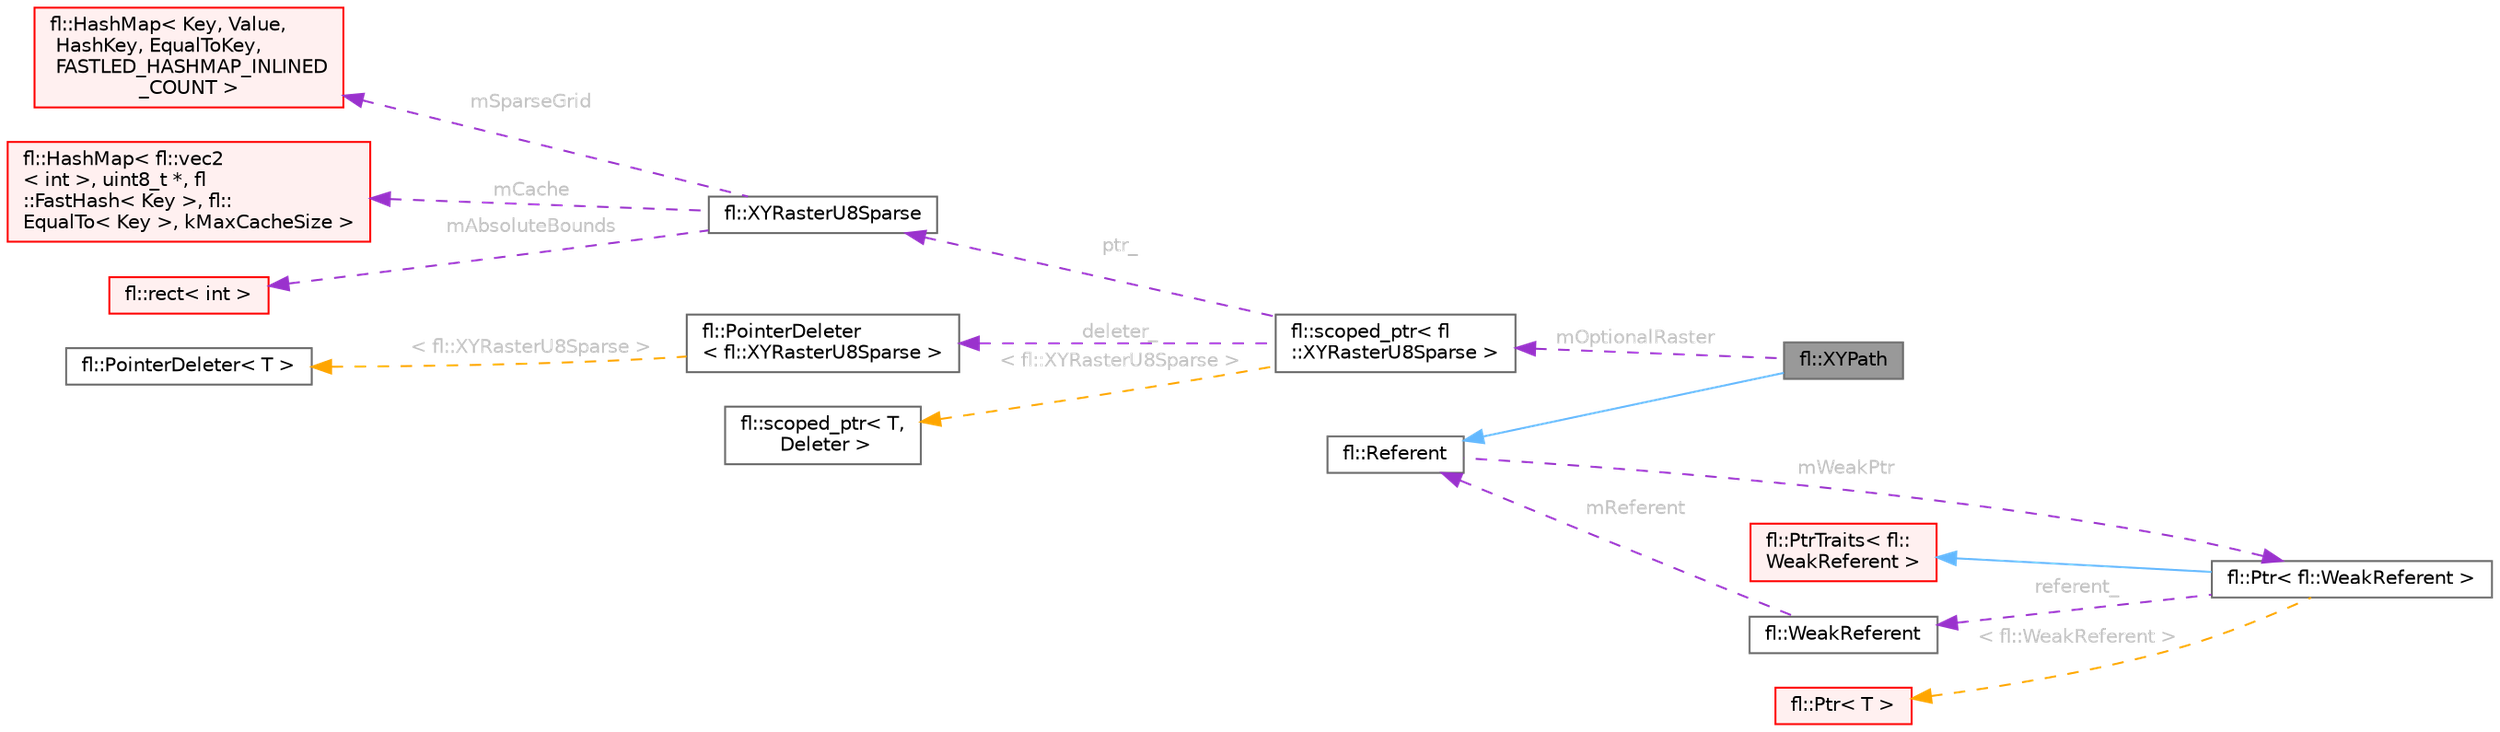 digraph "fl::XYPath"
{
 // INTERACTIVE_SVG=YES
 // LATEX_PDF_SIZE
  bgcolor="transparent";
  edge [fontname=Helvetica,fontsize=10,labelfontname=Helvetica,labelfontsize=10];
  node [fontname=Helvetica,fontsize=10,shape=box,height=0.2,width=0.4];
  rankdir="LR";
  Node1 [id="Node000001",label="fl::XYPath",height=0.2,width=0.4,color="gray40", fillcolor="grey60", style="filled", fontcolor="black",tooltip=" "];
  Node2 -> Node1 [id="edge1_Node000001_Node000002",dir="back",color="steelblue1",style="solid",tooltip=" "];
  Node2 [id="Node000002",label="fl::Referent",height=0.2,width=0.4,color="gray40", fillcolor="white", style="filled",URL="$d6/d16/classfl_1_1_referent.html",tooltip=" "];
  Node3 -> Node2 [id="edge2_Node000002_Node000003",dir="back",color="darkorchid3",style="dashed",tooltip=" ",label=" mWeakPtr",fontcolor="grey" ];
  Node3 [id="Node000003",label="fl::Ptr\< fl::WeakReferent \>",height=0.2,width=0.4,color="gray40", fillcolor="white", style="filled",URL="$d1/d56/classfl_1_1_ptr.html",tooltip=" "];
  Node4 -> Node3 [id="edge3_Node000003_Node000004",dir="back",color="steelblue1",style="solid",tooltip=" "];
  Node4 [id="Node000004",label="fl::PtrTraits\< fl::\lWeakReferent \>",height=0.2,width=0.4,color="red", fillcolor="#FFF0F0", style="filled",URL="$da/d84/classfl_1_1_ptr_traits.html",tooltip=" "];
  Node6 -> Node3 [id="edge4_Node000003_Node000006",dir="back",color="darkorchid3",style="dashed",tooltip=" ",label=" referent_",fontcolor="grey" ];
  Node6 [id="Node000006",label="fl::WeakReferent",height=0.2,width=0.4,color="gray40", fillcolor="white", style="filled",URL="$dd/da7/classfl_1_1_weak_referent.html",tooltip=" "];
  Node2 -> Node6 [id="edge5_Node000006_Node000002",dir="back",color="darkorchid3",style="dashed",tooltip=" ",label=" mReferent",fontcolor="grey" ];
  Node7 -> Node3 [id="edge6_Node000003_Node000007",dir="back",color="orange",style="dashed",tooltip=" ",label=" \< fl::WeakReferent \>",fontcolor="grey" ];
  Node7 [id="Node000007",label="fl::Ptr\< T \>",height=0.2,width=0.4,color="red", fillcolor="#FFF0F0", style="filled",URL="$d1/d56/classfl_1_1_ptr.html",tooltip=" "];
  Node9 -> Node1 [id="edge7_Node000001_Node000009",dir="back",color="darkorchid3",style="dashed",tooltip=" ",label=" mOptionalRaster",fontcolor="grey" ];
  Node9 [id="Node000009",label="fl::scoped_ptr\< fl\l::XYRasterU8Sparse \>",height=0.2,width=0.4,color="gray40", fillcolor="white", style="filled",URL="$df/d0b/classfl_1_1scoped__ptr.html",tooltip=" "];
  Node10 -> Node9 [id="edge8_Node000009_Node000010",dir="back",color="darkorchid3",style="dashed",tooltip=" ",label=" ptr_",fontcolor="grey" ];
  Node10 [id="Node000010",label="fl::XYRasterU8Sparse",height=0.2,width=0.4,color="gray40", fillcolor="white", style="filled",URL="$d1/d5c/classfl_1_1_x_y_raster_u8_sparse.html",tooltip=" "];
  Node11 -> Node10 [id="edge9_Node000010_Node000011",dir="back",color="darkorchid3",style="dashed",tooltip=" ",label=" mSparseGrid",fontcolor="grey" ];
  Node11 [id="Node000011",label="fl::HashMap\< Key, Value,\l HashKey, EqualToKey,\l FASTLED_HASHMAP_INLINED\l_COUNT \>",height=0.2,width=0.4,color="red", fillcolor="#FFF0F0", style="filled",URL="$dc/de6/classfl_1_1_hash_map.html",tooltip=" "];
  Node38 -> Node10 [id="edge10_Node000010_Node000038",dir="back",color="darkorchid3",style="dashed",tooltip=" ",label=" mCache",fontcolor="grey" ];
  Node38 [id="Node000038",label="fl::HashMap\< fl::vec2\l\< int \>, uint8_t *, fl\l::FastHash\< Key \>, fl::\lEqualTo\< Key \>, kMaxCacheSize \>",height=0.2,width=0.4,color="red", fillcolor="#FFF0F0", style="filled",URL="$dc/de6/classfl_1_1_hash_map.html",tooltip=" "];
  Node42 -> Node10 [id="edge11_Node000010_Node000042",dir="back",color="darkorchid3",style="dashed",tooltip=" ",label=" mAbsoluteBounds",fontcolor="grey" ];
  Node42 [id="Node000042",label="fl::rect\< int \>",height=0.2,width=0.4,color="red", fillcolor="#FFF0F0", style="filled",URL="$d2/d48/structfl_1_1rect.html",tooltip=" "];
  Node46 -> Node9 [id="edge12_Node000009_Node000046",dir="back",color="darkorchid3",style="dashed",tooltip=" ",label=" deleter_",fontcolor="grey" ];
  Node46 [id="Node000046",label="fl::PointerDeleter\l\< fl::XYRasterU8Sparse \>",height=0.2,width=0.4,color="gray40", fillcolor="white", style="filled",URL="$d8/d3d/structfl_1_1_pointer_deleter.html",tooltip=" "];
  Node47 -> Node46 [id="edge13_Node000046_Node000047",dir="back",color="orange",style="dashed",tooltip=" ",label=" \< fl::XYRasterU8Sparse \>",fontcolor="grey" ];
  Node47 [id="Node000047",label="fl::PointerDeleter\< T \>",height=0.2,width=0.4,color="gray40", fillcolor="white", style="filled",URL="$d8/d3d/structfl_1_1_pointer_deleter.html",tooltip=" "];
  Node48 -> Node9 [id="edge14_Node000009_Node000048",dir="back",color="orange",style="dashed",tooltip=" ",label=" \< fl::XYRasterU8Sparse \>",fontcolor="grey" ];
  Node48 [id="Node000048",label="fl::scoped_ptr\< T,\l Deleter \>",height=0.2,width=0.4,color="gray40", fillcolor="white", style="filled",URL="$df/d0b/classfl_1_1scoped__ptr.html",tooltip=" "];
}
